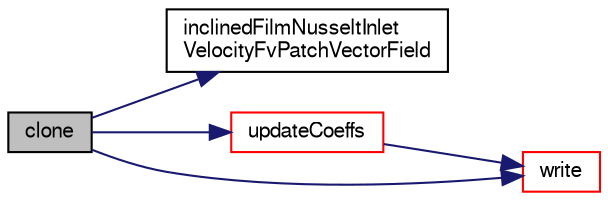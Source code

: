 digraph "clone"
{
  bgcolor="transparent";
  edge [fontname="FreeSans",fontsize="10",labelfontname="FreeSans",labelfontsize="10"];
  node [fontname="FreeSans",fontsize="10",shape=record];
  rankdir="LR";
  Node22 [label="clone",height=0.2,width=0.4,color="black", fillcolor="grey75", style="filled", fontcolor="black"];
  Node22 -> Node23 [color="midnightblue",fontsize="10",style="solid",fontname="FreeSans"];
  Node23 [label="inclinedFilmNusseltInlet\lVelocityFvPatchVectorField",height=0.2,width=0.4,color="black",URL="$a29030.html#a8900d565cb9927991007b98f695000bb",tooltip="Construct from patch and internal field. "];
  Node22 -> Node24 [color="midnightblue",fontsize="10",style="solid",fontname="FreeSans"];
  Node24 [label="updateCoeffs",height=0.2,width=0.4,color="red",URL="$a29030.html#a7e24eafac629d3733181cd942d4c902f",tooltip="Update the coefficients associated with the patch field. "];
  Node24 -> Node91 [color="midnightblue",fontsize="10",style="solid",fontname="FreeSans"];
  Node91 [label="write",height=0.2,width=0.4,color="red",URL="$a29030.html#a293fdfec8bdfbd5c3913ab4c9f3454ff",tooltip="Write. "];
  Node22 -> Node91 [color="midnightblue",fontsize="10",style="solid",fontname="FreeSans"];
}
